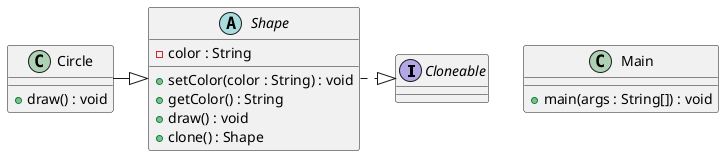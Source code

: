 @startuml
interface Cloneable

abstract class Shape {
  - color : String
  + setColor(color : String) : void
  + getColor() : String
  + draw() : void
  + clone() : Shape
}

class Circle {
  + draw() : void
}

class Main {
  + main(args : String[]) : void
}

Cloneable <|.left. Shape
Shape <|-left- Circle
@enduml
